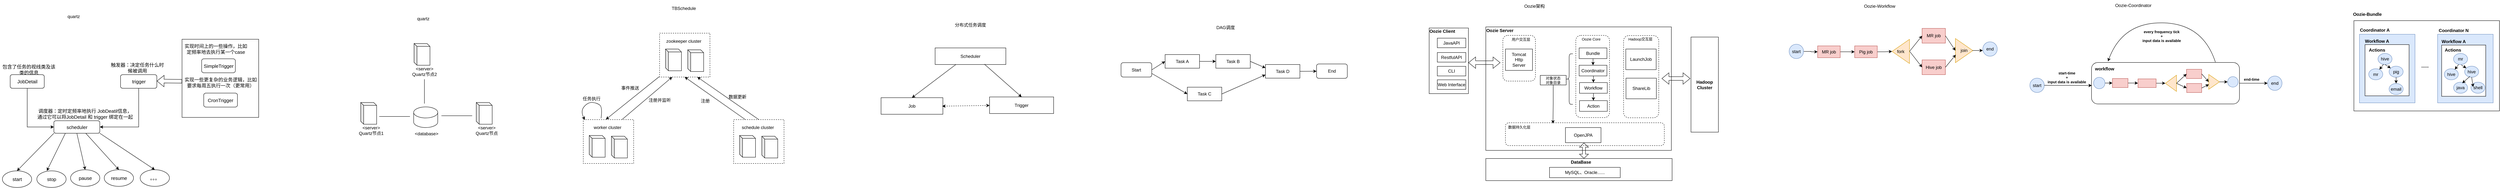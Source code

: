 <mxfile version="22.1.21" type="github">
  <diagram name="第 1 页" id="Cbjm2723TIX3uI8G1TU3">
    <mxGraphModel dx="956" dy="518" grid="0" gridSize="10" guides="1" tooltips="1" connect="1" arrows="1" fold="1" page="1" pageScale="1" pageWidth="500000" pageHeight="400000" math="0" shadow="0">
      <root>
        <mxCell id="0" />
        <mxCell id="1" parent="0" />
        <mxCell id="jXmUedsYhIrKHal5Yq8s-32" value="" style="rounded=0;whiteSpace=wrap;html=1;" vertex="1" parent="1">
          <mxGeometry x="4204" y="83" width="501" height="335" as="geometry" />
        </mxCell>
        <mxCell id="jXmUedsYhIrKHal5Yq8s-28" value="" style="rounded=0;whiteSpace=wrap;html=1;" vertex="1" parent="1">
          <mxGeometry x="4051" y="86" width="106" height="178" as="geometry" />
        </mxCell>
        <mxCell id="OXMtyyxUVlepq9rhhOlZ-22" value="" style="rounded=0;whiteSpace=wrap;html=1;fontSize=13;" parent="1" vertex="1">
          <mxGeometry x="683.5" y="116.5" width="207" height="212" as="geometry" />
        </mxCell>
        <mxCell id="OXMtyyxUVlepq9rhhOlZ-15" style="edgeStyle=orthogonalEdgeStyle;rounded=0;orthogonalLoop=1;jettySize=auto;html=1;exitX=0.5;exitY=1;exitDx=0;exitDy=0;entryX=1;entryY=0.5;entryDx=0;entryDy=0;fontSize=13;" parent="1" source="OXMtyyxUVlepq9rhhOlZ-2" target="OXMtyyxUVlepq9rhhOlZ-5" edge="1">
          <mxGeometry relative="1" as="geometry" />
        </mxCell>
        <mxCell id="OXMtyyxUVlepq9rhhOlZ-2" value="trigger" style="rounded=1;whiteSpace=wrap;html=1;fontSize=13;" parent="1" vertex="1">
          <mxGeometry x="517.5" y="212.5" width="98" height="37" as="geometry" />
        </mxCell>
        <mxCell id="OXMtyyxUVlepq9rhhOlZ-3" value="SimpleTrigger" style="rounded=1;whiteSpace=wrap;html=1;fontSize=13;" parent="1" vertex="1">
          <mxGeometry x="736.5" y="169.5" width="91" height="38" as="geometry" />
        </mxCell>
        <mxCell id="OXMtyyxUVlepq9rhhOlZ-5" value="scheduler" style="rounded=1;whiteSpace=wrap;html=1;fontSize=13;" parent="1" vertex="1">
          <mxGeometry x="337.5" y="337.5" width="124" height="34" as="geometry" />
        </mxCell>
        <mxCell id="OXMtyyxUVlepq9rhhOlZ-14" style="edgeStyle=orthogonalEdgeStyle;rounded=0;orthogonalLoop=1;jettySize=auto;html=1;exitX=0.5;exitY=1;exitDx=0;exitDy=0;entryX=0;entryY=0.5;entryDx=0;entryDy=0;fontSize=13;" parent="1" source="OXMtyyxUVlepq9rhhOlZ-6" target="OXMtyyxUVlepq9rhhOlZ-5" edge="1">
          <mxGeometry relative="1" as="geometry" />
        </mxCell>
        <mxCell id="OXMtyyxUVlepq9rhhOlZ-6" value="JobDetail" style="rounded=1;whiteSpace=wrap;html=1;fontSize=13;" parent="1" vertex="1">
          <mxGeometry x="219.5" y="212.5" width="92" height="37" as="geometry" />
        </mxCell>
        <mxCell id="OXMtyyxUVlepq9rhhOlZ-7" value="start" style="ellipse;whiteSpace=wrap;html=1;fontSize=13;" parent="1" vertex="1">
          <mxGeometry x="198.5" y="473.5" width="79" height="45" as="geometry" />
        </mxCell>
        <mxCell id="OXMtyyxUVlepq9rhhOlZ-9" value="CronTrigger" style="rounded=1;whiteSpace=wrap;html=1;fontSize=13;" parent="1" vertex="1">
          <mxGeometry x="742.13" y="262.5" width="91" height="38" as="geometry" />
        </mxCell>
        <mxCell id="OXMtyyxUVlepq9rhhOlZ-10" value="stop" style="ellipse;whiteSpace=wrap;html=1;fontSize=13;" parent="1" vertex="1">
          <mxGeometry x="291.5" y="473.5" width="79" height="45" as="geometry" />
        </mxCell>
        <mxCell id="OXMtyyxUVlepq9rhhOlZ-11" value="pause" style="ellipse;whiteSpace=wrap;html=1;fontSize=13;" parent="1" vertex="1">
          <mxGeometry x="382.5" y="470.5" width="79" height="45" as="geometry" />
        </mxCell>
        <mxCell id="OXMtyyxUVlepq9rhhOlZ-12" value="resume" style="ellipse;whiteSpace=wrap;html=1;fontSize=13;" parent="1" vertex="1">
          <mxGeometry x="473.5" y="470.5" width="79" height="45" as="geometry" />
        </mxCell>
        <mxCell id="OXMtyyxUVlepq9rhhOlZ-13" value="。。。" style="ellipse;whiteSpace=wrap;html=1;fontSize=13;" parent="1" vertex="1">
          <mxGeometry x="570.5" y="470.5" width="79" height="45" as="geometry" />
        </mxCell>
        <mxCell id="OXMtyyxUVlepq9rhhOlZ-17" value="" style="endArrow=classic;html=1;rounded=0;exitX=0;exitY=1;exitDx=0;exitDy=0;entryX=0.5;entryY=0;entryDx=0;entryDy=0;fontSize=13;" parent="1" source="OXMtyyxUVlepq9rhhOlZ-5" target="OXMtyyxUVlepq9rhhOlZ-7" edge="1">
          <mxGeometry width="50" height="50" relative="1" as="geometry">
            <mxPoint x="734.5" y="423.5" as="sourcePoint" />
            <mxPoint x="784.5" y="373.5" as="targetPoint" />
          </mxGeometry>
        </mxCell>
        <mxCell id="OXMtyyxUVlepq9rhhOlZ-18" value="" style="endArrow=classic;html=1;rounded=0;exitX=0.25;exitY=1;exitDx=0;exitDy=0;entryX=0.5;entryY=0;entryDx=0;entryDy=0;fontSize=13;" parent="1" source="OXMtyyxUVlepq9rhhOlZ-5" edge="1">
          <mxGeometry width="50" height="50" relative="1" as="geometry">
            <mxPoint x="417.5" y="371.5" as="sourcePoint" />
            <mxPoint x="318.5" y="473.5" as="targetPoint" />
          </mxGeometry>
        </mxCell>
        <mxCell id="OXMtyyxUVlepq9rhhOlZ-19" value="" style="endArrow=classic;html=1;rounded=0;exitX=0.5;exitY=1;exitDx=0;exitDy=0;entryX=0.5;entryY=0;entryDx=0;entryDy=0;fontSize=13;" parent="1" source="OXMtyyxUVlepq9rhhOlZ-5" target="OXMtyyxUVlepq9rhhOlZ-11" edge="1">
          <mxGeometry width="50" height="50" relative="1" as="geometry">
            <mxPoint x="378.5" y="381.5" as="sourcePoint" />
            <mxPoint x="328.5" y="483.5" as="targetPoint" />
          </mxGeometry>
        </mxCell>
        <mxCell id="OXMtyyxUVlepq9rhhOlZ-20" value="" style="endArrow=classic;html=1;rounded=0;exitX=0.694;exitY=1;exitDx=0;exitDy=0;entryX=0.5;entryY=0;entryDx=0;entryDy=0;exitPerimeter=0;fontSize=13;" parent="1" source="OXMtyyxUVlepq9rhhOlZ-5" target="OXMtyyxUVlepq9rhhOlZ-12" edge="1">
          <mxGeometry width="50" height="50" relative="1" as="geometry">
            <mxPoint x="409.5" y="381.5" as="sourcePoint" />
            <mxPoint x="432.5" y="480.5" as="targetPoint" />
          </mxGeometry>
        </mxCell>
        <mxCell id="OXMtyyxUVlepq9rhhOlZ-21" value="" style="endArrow=classic;html=1;rounded=0;exitX=1;exitY=1;exitDx=0;exitDy=0;entryX=0.5;entryY=0;entryDx=0;entryDy=0;fontSize=13;" parent="1" source="OXMtyyxUVlepq9rhhOlZ-5" target="OXMtyyxUVlepq9rhhOlZ-13" edge="1">
          <mxGeometry width="50" height="50" relative="1" as="geometry">
            <mxPoint x="433.5" y="381.5" as="sourcePoint" />
            <mxPoint x="523.5" y="480.5" as="targetPoint" />
          </mxGeometry>
        </mxCell>
        <mxCell id="OXMtyyxUVlepq9rhhOlZ-23" value="" style="shape=flexArrow;endArrow=classic;html=1;rounded=0;exitX=0;exitY=0.5;exitDx=0;exitDy=0;entryX=1;entryY=0.25;entryDx=0;entryDy=0;fontSize=13;" parent="1" edge="1">
          <mxGeometry width="50" height="50" relative="1" as="geometry">
            <mxPoint x="683.5" y="230.5" as="sourcePoint" />
            <mxPoint x="615.5" y="229.75" as="targetPoint" />
          </mxGeometry>
        </mxCell>
        <mxCell id="OXMtyyxUVlepq9rhhOlZ-24" value="包含了任务的视线类及该类的信息" style="text;html=1;strokeColor=none;fillColor=none;align=center;verticalAlign=middle;whiteSpace=wrap;rounded=0;fontSize=13;" parent="1" vertex="1">
          <mxGeometry x="192" y="183.5" width="155.5" height="31" as="geometry" />
        </mxCell>
        <mxCell id="OXMtyyxUVlepq9rhhOlZ-25" value="触发器：决定任务什么时候被调用" style="text;html=1;strokeColor=none;fillColor=none;align=center;verticalAlign=middle;whiteSpace=wrap;rounded=0;fontSize=13;" parent="1" vertex="1">
          <mxGeometry x="484.5" y="178.5" width="155.5" height="31" as="geometry" />
        </mxCell>
        <mxCell id="OXMtyyxUVlepq9rhhOlZ-26" value="实现时间上的一些操作，比如定频率地去执行某一个case" style="text;html=1;strokeColor=none;fillColor=none;align=center;verticalAlign=middle;whiteSpace=wrap;rounded=0;fontSize=13;" parent="1" vertex="1">
          <mxGeometry x="688.75" y="127.5" width="171.75" height="31" as="geometry" />
        </mxCell>
        <mxCell id="OXMtyyxUVlepq9rhhOlZ-27" value="实现一些更复杂的业务逻辑，比如要求每周五执行一次（更常用）" style="text;html=1;strokeColor=none;fillColor=none;align=center;verticalAlign=middle;whiteSpace=wrap;rounded=0;fontSize=13;" parent="1" vertex="1">
          <mxGeometry x="688.75" y="218.5" width="197.75" height="31" as="geometry" />
        </mxCell>
        <mxCell id="OXMtyyxUVlepq9rhhOlZ-28" value="调度器：定时定频率地执行 JobDeatil信息，通过它可以将JobDetail 和 trigger 绑定在一起" style="text;html=1;strokeColor=none;fillColor=none;align=center;verticalAlign=middle;whiteSpace=wrap;rounded=0;fontSize=13;" parent="1" vertex="1">
          <mxGeometry x="291.5" y="303.5" width="260" height="31" as="geometry" />
        </mxCell>
        <mxCell id="OXMtyyxUVlepq9rhhOlZ-29" value="" style="shape=cube;whiteSpace=wrap;html=1;boundedLbl=1;backgroundOutline=1;darkOpacity=0.05;darkOpacity2=0.1;size=8;" parent="1" vertex="1">
          <mxGeometry x="1310" y="128" width="43" height="59" as="geometry" />
        </mxCell>
        <mxCell id="OXMtyyxUVlepq9rhhOlZ-30" value="&amp;lt;server&amp;gt;&lt;br&gt;Quartz节点2" style="text;html=1;strokeColor=none;fillColor=none;align=center;verticalAlign=middle;whiteSpace=wrap;rounded=0;" parent="1" vertex="1">
          <mxGeometry x="1293" y="189" width="91" height="30" as="geometry" />
        </mxCell>
        <mxCell id="OXMtyyxUVlepq9rhhOlZ-31" value="" style="shape=cube;whiteSpace=wrap;html=1;boundedLbl=1;backgroundOutline=1;darkOpacity=0.05;darkOpacity2=0.1;size=8;" parent="1" vertex="1">
          <mxGeometry x="1166" y="288" width="43" height="59" as="geometry" />
        </mxCell>
        <mxCell id="OXMtyyxUVlepq9rhhOlZ-32" value="&amp;lt;server&amp;gt;&lt;br&gt;Quartz节点1" style="text;html=1;strokeColor=none;fillColor=none;align=center;verticalAlign=middle;whiteSpace=wrap;rounded=0;" parent="1" vertex="1">
          <mxGeometry x="1149" y="349" width="91" height="30" as="geometry" />
        </mxCell>
        <mxCell id="OXMtyyxUVlepq9rhhOlZ-33" value="" style="shape=cube;whiteSpace=wrap;html=1;boundedLbl=1;backgroundOutline=1;darkOpacity=0.05;darkOpacity2=0.1;size=8;" parent="1" vertex="1">
          <mxGeometry x="1478" y="288" width="43" height="59" as="geometry" />
        </mxCell>
        <mxCell id="OXMtyyxUVlepq9rhhOlZ-34" value="&amp;lt;server&amp;gt;&lt;br&gt;Quartz节点" style="text;html=1;strokeColor=none;fillColor=none;align=center;verticalAlign=middle;whiteSpace=wrap;rounded=0;" parent="1" vertex="1">
          <mxGeometry x="1461" y="349" width="91" height="30" as="geometry" />
        </mxCell>
        <mxCell id="OXMtyyxUVlepq9rhhOlZ-35" value="" style="shape=cylinder3;whiteSpace=wrap;html=1;boundedLbl=1;backgroundOutline=1;size=15;" parent="1" vertex="1">
          <mxGeometry x="1309" y="300" width="65" height="56" as="geometry" />
        </mxCell>
        <mxCell id="OXMtyyxUVlepq9rhhOlZ-36" value="" style="endArrow=none;html=1;rounded=0;fontStyle=1" parent="1" edge="1">
          <mxGeometry width="50" height="50" relative="1" as="geometry">
            <mxPoint x="1338" y="291" as="sourcePoint" />
            <mxPoint x="1338" y="225" as="targetPoint" />
          </mxGeometry>
        </mxCell>
        <mxCell id="OXMtyyxUVlepq9rhhOlZ-37" value="" style="endArrow=none;html=1;rounded=0;fontStyle=1" parent="1" edge="1">
          <mxGeometry width="50" height="50" relative="1" as="geometry">
            <mxPoint x="1299" y="326" as="sourcePoint" />
            <mxPoint x="1216" y="326" as="targetPoint" />
          </mxGeometry>
        </mxCell>
        <mxCell id="OXMtyyxUVlepq9rhhOlZ-39" value="" style="endArrow=none;html=1;rounded=0;fontStyle=1" parent="1" edge="1">
          <mxGeometry width="50" height="50" relative="1" as="geometry">
            <mxPoint x="1467" y="324" as="sourcePoint" />
            <mxPoint x="1384" y="324" as="targetPoint" />
          </mxGeometry>
        </mxCell>
        <mxCell id="OXMtyyxUVlepq9rhhOlZ-40" value="&amp;lt;database&amp;gt;" style="text;html=1;strokeColor=none;fillColor=none;align=center;verticalAlign=middle;whiteSpace=wrap;rounded=0;" parent="1" vertex="1">
          <mxGeometry x="1312.5" y="359" width="62" height="27" as="geometry" />
        </mxCell>
        <mxCell id="OXMtyyxUVlepq9rhhOlZ-41" value="quartz" style="text;html=1;strokeColor=none;fillColor=none;align=center;verticalAlign=middle;whiteSpace=wrap;rounded=0;" parent="1" vertex="1">
          <mxGeometry x="361" y="40" width="60" height="30" as="geometry" />
        </mxCell>
        <mxCell id="OXMtyyxUVlepq9rhhOlZ-42" value="quartz" style="text;html=1;strokeColor=none;fillColor=none;align=center;verticalAlign=middle;whiteSpace=wrap;rounded=0;" parent="1" vertex="1">
          <mxGeometry x="1305" y="46" width="60" height="30" as="geometry" />
        </mxCell>
        <mxCell id="OXMtyyxUVlepq9rhhOlZ-43" value="TBSchedule" style="text;html=1;strokeColor=none;fillColor=none;align=center;verticalAlign=middle;whiteSpace=wrap;rounded=0;" parent="1" vertex="1">
          <mxGeometry x="1995.5" y="18" width="85" height="30" as="geometry" />
        </mxCell>
        <mxCell id="OXMtyyxUVlepq9rhhOlZ-45" value="" style="rounded=0;whiteSpace=wrap;html=1;dashed=1;" parent="1" vertex="1">
          <mxGeometry x="1973" y="100" width="136" height="119" as="geometry" />
        </mxCell>
        <mxCell id="OXMtyyxUVlepq9rhhOlZ-46" value="" style="shape=cube;whiteSpace=wrap;html=1;boundedLbl=1;backgroundOutline=1;darkOpacity=0.05;darkOpacity2=0.1;size=8;" parent="1" vertex="1">
          <mxGeometry x="1989" y="143" width="43" height="59" as="geometry" />
        </mxCell>
        <mxCell id="OXMtyyxUVlepq9rhhOlZ-47" value="" style="shape=cube;whiteSpace=wrap;html=1;boundedLbl=1;backgroundOutline=1;darkOpacity=0.05;darkOpacity2=0.1;size=8;" parent="1" vertex="1">
          <mxGeometry x="2049" y="145" width="43" height="59" as="geometry" />
        </mxCell>
        <mxCell id="OXMtyyxUVlepq9rhhOlZ-48" value="zookeeper cluster" style="text;html=1;strokeColor=none;fillColor=none;align=center;verticalAlign=middle;whiteSpace=wrap;rounded=0;" parent="1" vertex="1">
          <mxGeometry x="1980.5" y="106.5" width="115" height="30" as="geometry" />
        </mxCell>
        <mxCell id="OXMtyyxUVlepq9rhhOlZ-49" value="" style="rounded=0;whiteSpace=wrap;html=1;dashed=1;" parent="1" vertex="1">
          <mxGeometry x="1767" y="334.5" width="136" height="119" as="geometry" />
        </mxCell>
        <mxCell id="OXMtyyxUVlepq9rhhOlZ-50" value="" style="shape=cube;whiteSpace=wrap;html=1;boundedLbl=1;backgroundOutline=1;darkOpacity=0.05;darkOpacity2=0.1;size=8;" parent="1" vertex="1">
          <mxGeometry x="1783" y="377.5" width="43" height="59" as="geometry" />
        </mxCell>
        <mxCell id="OXMtyyxUVlepq9rhhOlZ-51" value="" style="shape=cube;whiteSpace=wrap;html=1;boundedLbl=1;backgroundOutline=1;darkOpacity=0.05;darkOpacity2=0.1;size=8;" parent="1" vertex="1">
          <mxGeometry x="1843" y="379.5" width="43" height="59" as="geometry" />
        </mxCell>
        <mxCell id="OXMtyyxUVlepq9rhhOlZ-52" value="worker cluster" style="text;html=1;strokeColor=none;fillColor=none;align=center;verticalAlign=middle;whiteSpace=wrap;rounded=0;" parent="1" vertex="1">
          <mxGeometry x="1774.5" y="341" width="115" height="30" as="geometry" />
        </mxCell>
        <mxCell id="OXMtyyxUVlepq9rhhOlZ-53" value="" style="rounded=0;whiteSpace=wrap;html=1;dashed=1;" parent="1" vertex="1">
          <mxGeometry x="2173" y="334.5" width="136" height="119" as="geometry" />
        </mxCell>
        <mxCell id="OXMtyyxUVlepq9rhhOlZ-54" value="" style="shape=cube;whiteSpace=wrap;html=1;boundedLbl=1;backgroundOutline=1;darkOpacity=0.05;darkOpacity2=0.1;size=8;" parent="1" vertex="1">
          <mxGeometry x="2189" y="377.5" width="43" height="59" as="geometry" />
        </mxCell>
        <mxCell id="OXMtyyxUVlepq9rhhOlZ-55" value="" style="shape=cube;whiteSpace=wrap;html=1;boundedLbl=1;backgroundOutline=1;darkOpacity=0.05;darkOpacity2=0.1;size=8;" parent="1" vertex="1">
          <mxGeometry x="2249" y="379.5" width="43" height="59" as="geometry" />
        </mxCell>
        <mxCell id="OXMtyyxUVlepq9rhhOlZ-56" value="schedule cluster" style="text;html=1;strokeColor=none;fillColor=none;align=center;verticalAlign=middle;whiteSpace=wrap;rounded=0;" parent="1" vertex="1">
          <mxGeometry x="2180.5" y="341" width="115" height="30" as="geometry" />
        </mxCell>
        <mxCell id="OXMtyyxUVlepq9rhhOlZ-57" value="" style="endArrow=classic;html=1;rounded=0;entryX=0.25;entryY=1;entryDx=0;entryDy=0;" parent="1" target="OXMtyyxUVlepq9rhhOlZ-45" edge="1">
          <mxGeometry width="50" height="50" relative="1" as="geometry">
            <mxPoint x="1872" y="334" as="sourcePoint" />
            <mxPoint x="1922" y="284" as="targetPoint" />
          </mxGeometry>
        </mxCell>
        <mxCell id="OXMtyyxUVlepq9rhhOlZ-59" value="" style="endArrow=classic;html=1;rounded=0;" parent="1" edge="1">
          <mxGeometry width="50" height="50" relative="1" as="geometry">
            <mxPoint x="1972" y="218" as="sourcePoint" />
            <mxPoint x="1828" y="334" as="targetPoint" />
          </mxGeometry>
        </mxCell>
        <mxCell id="OXMtyyxUVlepq9rhhOlZ-60" value="" style="curved=1;endArrow=classic;html=1;rounded=0;" parent="1" edge="1">
          <mxGeometry width="50" height="50" relative="1" as="geometry">
            <mxPoint x="1815" y="331" as="sourcePoint" />
            <mxPoint x="1771" y="335" as="targetPoint" />
            <Array as="points">
              <mxPoint x="1819" y="301" />
              <mxPoint x="1804" y="289" />
              <mxPoint x="1780" y="287" />
              <mxPoint x="1759" y="311" />
            </Array>
          </mxGeometry>
        </mxCell>
        <mxCell id="OXMtyyxUVlepq9rhhOlZ-62" value="" style="endArrow=classic;html=1;rounded=0;entryX=0.5;entryY=1;entryDx=0;entryDy=0;" parent="1" target="OXMtyyxUVlepq9rhhOlZ-45" edge="1">
          <mxGeometry width="50" height="50" relative="1" as="geometry">
            <mxPoint x="2204" y="334" as="sourcePoint" />
            <mxPoint x="2017" y="229" as="targetPoint" />
          </mxGeometry>
        </mxCell>
        <mxCell id="OXMtyyxUVlepq9rhhOlZ-63" value="" style="endArrow=classic;html=1;rounded=0;entryX=0.75;entryY=1;entryDx=0;entryDy=0;exitX=0.5;exitY=0;exitDx=0;exitDy=0;" parent="1" source="OXMtyyxUVlepq9rhhOlZ-53" target="OXMtyyxUVlepq9rhhOlZ-45" edge="1">
          <mxGeometry width="50" height="50" relative="1" as="geometry">
            <mxPoint x="2219" y="351" as="sourcePoint" />
            <mxPoint x="2051" y="229" as="targetPoint" />
          </mxGeometry>
        </mxCell>
        <mxCell id="OXMtyyxUVlepq9rhhOlZ-65" value="任务执行" style="text;html=1;strokeColor=none;fillColor=none;align=center;verticalAlign=middle;whiteSpace=wrap;rounded=0;" parent="1" vertex="1">
          <mxGeometry x="1746" y="267" width="87" height="21" as="geometry" />
        </mxCell>
        <mxCell id="OXMtyyxUVlepq9rhhOlZ-66" value="事件推送" style="text;html=1;strokeColor=none;fillColor=none;align=center;verticalAlign=middle;whiteSpace=wrap;rounded=0;" parent="1" vertex="1">
          <mxGeometry x="1850" y="238" width="87" height="21" as="geometry" />
        </mxCell>
        <mxCell id="OXMtyyxUVlepq9rhhOlZ-67" value="注册并监听" style="text;html=1;strokeColor=none;fillColor=none;align=center;verticalAlign=middle;whiteSpace=wrap;rounded=0;" parent="1" vertex="1">
          <mxGeometry x="1930" y="271" width="87" height="21" as="geometry" />
        </mxCell>
        <mxCell id="OXMtyyxUVlepq9rhhOlZ-68" value="注册" style="text;html=1;strokeColor=none;fillColor=none;align=center;verticalAlign=middle;whiteSpace=wrap;rounded=0;" parent="1" vertex="1">
          <mxGeometry x="2053" y="273" width="87" height="21" as="geometry" />
        </mxCell>
        <mxCell id="OXMtyyxUVlepq9rhhOlZ-70" value="数据更新" style="text;html=1;strokeColor=none;fillColor=none;align=center;verticalAlign=middle;whiteSpace=wrap;rounded=0;" parent="1" vertex="1">
          <mxGeometry x="2140" y="262.5" width="87" height="21" as="geometry" />
        </mxCell>
        <mxCell id="jXmUedsYhIrKHal5Yq8s-1" value="分布式任务调度" style="text;html=1;strokeColor=none;fillColor=none;align=center;verticalAlign=middle;whiteSpace=wrap;rounded=0;" vertex="1" parent="1">
          <mxGeometry x="2761" y="63" width="103" height="30" as="geometry" />
        </mxCell>
        <mxCell id="jXmUedsYhIrKHal5Yq8s-2" value="Scheduler" style="rounded=0;whiteSpace=wrap;html=1;" vertex="1" parent="1">
          <mxGeometry x="2717" y="140" width="191" height="45" as="geometry" />
        </mxCell>
        <mxCell id="jXmUedsYhIrKHal5Yq8s-3" value="Job" style="rounded=0;whiteSpace=wrap;html=1;" vertex="1" parent="1">
          <mxGeometry x="2571" y="275" width="167" height="45" as="geometry" />
        </mxCell>
        <mxCell id="jXmUedsYhIrKHal5Yq8s-4" value="Trigger" style="rounded=0;whiteSpace=wrap;html=1;" vertex="1" parent="1">
          <mxGeometry x="2864" y="273" width="173" height="45" as="geometry" />
        </mxCell>
        <mxCell id="jXmUedsYhIrKHal5Yq8s-5" value="" style="endArrow=classic;html=1;rounded=0;entryX=0.5;entryY=0;entryDx=0;entryDy=0;" edge="1" parent="1" target="jXmUedsYhIrKHal5Yq8s-3">
          <mxGeometry width="50" height="50" relative="1" as="geometry">
            <mxPoint x="2773" y="185" as="sourcePoint" />
            <mxPoint x="2668" y="185" as="targetPoint" />
          </mxGeometry>
        </mxCell>
        <mxCell id="jXmUedsYhIrKHal5Yq8s-6" value="" style="endArrow=classic;html=1;rounded=0;entryX=0.5;entryY=0;entryDx=0;entryDy=0;" edge="1" parent="1" target="jXmUedsYhIrKHal5Yq8s-4">
          <mxGeometry width="50" height="50" relative="1" as="geometry">
            <mxPoint x="2850" y="184" as="sourcePoint" />
            <mxPoint x="2665" y="285" as="targetPoint" />
          </mxGeometry>
        </mxCell>
        <mxCell id="jXmUedsYhIrKHal5Yq8s-7" value="" style="endArrow=classic;startArrow=classic;html=1;rounded=0;dashed=1;" edge="1" parent="1">
          <mxGeometry width="50" height="50" relative="1" as="geometry">
            <mxPoint x="2736" y="298" as="sourcePoint" />
            <mxPoint x="2864" y="296" as="targetPoint" />
          </mxGeometry>
        </mxCell>
        <mxCell id="jXmUedsYhIrKHal5Yq8s-8" value="DAG调度" style="text;html=1;strokeColor=none;fillColor=none;align=center;verticalAlign=middle;whiteSpace=wrap;rounded=0;" vertex="1" parent="1">
          <mxGeometry x="3450" y="70" width="103" height="30" as="geometry" />
        </mxCell>
        <mxCell id="jXmUedsYhIrKHal5Yq8s-9" value="Start" style="rounded=1;whiteSpace=wrap;html=1;" vertex="1" parent="1">
          <mxGeometry x="3219" y="180" width="83" height="39" as="geometry" />
        </mxCell>
        <mxCell id="jXmUedsYhIrKHal5Yq8s-10" value="Task A" style="rounded=0;whiteSpace=wrap;html=1;" vertex="1" parent="1">
          <mxGeometry x="3338" y="158" width="93" height="37" as="geometry" />
        </mxCell>
        <mxCell id="jXmUedsYhIrKHal5Yq8s-11" value="Task B" style="rounded=0;whiteSpace=wrap;html=1;" vertex="1" parent="1">
          <mxGeometry x="3475" y="158" width="93" height="37" as="geometry" />
        </mxCell>
        <mxCell id="jXmUedsYhIrKHal5Yq8s-12" value="Task C" style="rounded=0;whiteSpace=wrap;html=1;" vertex="1" parent="1">
          <mxGeometry x="3398" y="246.5" width="93" height="37" as="geometry" />
        </mxCell>
        <mxCell id="jXmUedsYhIrKHal5Yq8s-13" value="Task D" style="rounded=0;whiteSpace=wrap;html=1;" vertex="1" parent="1">
          <mxGeometry x="3609" y="185" width="93" height="37" as="geometry" />
        </mxCell>
        <mxCell id="jXmUedsYhIrKHal5Yq8s-14" value="End" style="rounded=1;whiteSpace=wrap;html=1;" vertex="1" parent="1">
          <mxGeometry x="3747" y="183.5" width="83" height="39" as="geometry" />
        </mxCell>
        <mxCell id="jXmUedsYhIrKHal5Yq8s-15" value="" style="endArrow=classic;html=1;rounded=0;exitX=1;exitY=0.5;exitDx=0;exitDy=0;entryX=0;entryY=0.5;entryDx=0;entryDy=0;" edge="1" parent="1" source="jXmUedsYhIrKHal5Yq8s-9" target="jXmUedsYhIrKHal5Yq8s-10">
          <mxGeometry width="50" height="50" relative="1" as="geometry">
            <mxPoint x="3599" y="322" as="sourcePoint" />
            <mxPoint x="3649" y="272" as="targetPoint" />
          </mxGeometry>
        </mxCell>
        <mxCell id="jXmUedsYhIrKHal5Yq8s-16" value="" style="endArrow=classic;html=1;rounded=0;exitX=1;exitY=0.75;exitDx=0;exitDy=0;entryX=0;entryY=0.5;entryDx=0;entryDy=0;" edge="1" parent="1" source="jXmUedsYhIrKHal5Yq8s-9" target="jXmUedsYhIrKHal5Yq8s-12">
          <mxGeometry width="50" height="50" relative="1" as="geometry">
            <mxPoint x="3303" y="234" as="sourcePoint" />
            <mxPoint x="3348" y="187" as="targetPoint" />
          </mxGeometry>
        </mxCell>
        <mxCell id="jXmUedsYhIrKHal5Yq8s-17" value="" style="endArrow=classic;html=1;rounded=0;exitX=1;exitY=0.5;exitDx=0;exitDy=0;" edge="1" parent="1" source="jXmUedsYhIrKHal5Yq8s-10" target="jXmUedsYhIrKHal5Yq8s-11">
          <mxGeometry width="50" height="50" relative="1" as="geometry">
            <mxPoint x="3303" y="243" as="sourcePoint" />
            <mxPoint x="3408" y="275" as="targetPoint" />
          </mxGeometry>
        </mxCell>
        <mxCell id="jXmUedsYhIrKHal5Yq8s-18" value="" style="endArrow=classic;html=1;rounded=0;exitX=1;exitY=0.5;exitDx=0;exitDy=0;entryX=0;entryY=0.75;entryDx=0;entryDy=0;" edge="1" parent="1" source="jXmUedsYhIrKHal5Yq8s-12" target="jXmUedsYhIrKHal5Yq8s-13">
          <mxGeometry width="50" height="50" relative="1" as="geometry">
            <mxPoint x="3441" y="187" as="sourcePoint" />
            <mxPoint x="3485" y="187" as="targetPoint" />
          </mxGeometry>
        </mxCell>
        <mxCell id="jXmUedsYhIrKHal5Yq8s-19" value="" style="endArrow=classic;html=1;rounded=0;exitX=1;exitY=0.5;exitDx=0;exitDy=0;entryX=0;entryY=0.25;entryDx=0;entryDy=0;" edge="1" parent="1" source="jXmUedsYhIrKHal5Yq8s-11" target="jXmUedsYhIrKHal5Yq8s-13">
          <mxGeometry width="50" height="50" relative="1" as="geometry">
            <mxPoint x="3501" y="275" as="sourcePoint" />
            <mxPoint x="3621" y="242" as="targetPoint" />
          </mxGeometry>
        </mxCell>
        <mxCell id="jXmUedsYhIrKHal5Yq8s-20" value="" style="endArrow=classic;html=1;rounded=0;exitX=1;exitY=0.5;exitDx=0;exitDy=0;" edge="1" parent="1" source="jXmUedsYhIrKHal5Yq8s-13" target="jXmUedsYhIrKHal5Yq8s-14">
          <mxGeometry width="50" height="50" relative="1" as="geometry">
            <mxPoint x="3578" y="177" as="sourcePoint" />
            <mxPoint x="3621" y="223" as="targetPoint" />
          </mxGeometry>
        </mxCell>
        <mxCell id="jXmUedsYhIrKHal5Yq8s-21" value="Oozie架构" style="text;html=1;strokeColor=none;fillColor=none;align=center;verticalAlign=middle;whiteSpace=wrap;rounded=0;" vertex="1" parent="1">
          <mxGeometry x="4284" y="12" width="103" height="30" as="geometry" />
        </mxCell>
        <mxCell id="jXmUedsYhIrKHal5Yq8s-22" value="JavaAPI" style="rounded=0;whiteSpace=wrap;html=1;" vertex="1" parent="1">
          <mxGeometry x="4073" y="113.5" width="77" height="26" as="geometry" />
        </mxCell>
        <mxCell id="jXmUedsYhIrKHal5Yq8s-25" value="RestfulAPI" style="rounded=0;whiteSpace=wrap;html=1;" vertex="1" parent="1">
          <mxGeometry x="4073" y="152.5" width="77" height="26" as="geometry" />
        </mxCell>
        <mxCell id="jXmUedsYhIrKHal5Yq8s-26" value="CLI" style="rounded=0;whiteSpace=wrap;html=1;" vertex="1" parent="1">
          <mxGeometry x="4073" y="190" width="77" height="26" as="geometry" />
        </mxCell>
        <mxCell id="jXmUedsYhIrKHal5Yq8s-27" value="Web Interface" style="rounded=0;whiteSpace=wrap;html=1;" vertex="1" parent="1">
          <mxGeometry x="4073" y="226.5" width="77" height="26" as="geometry" />
        </mxCell>
        <mxCell id="jXmUedsYhIrKHal5Yq8s-29" value="Oozie Client" style="text;html=1;strokeColor=none;fillColor=none;align=center;verticalAlign=middle;whiteSpace=wrap;rounded=0;fontStyle=1" vertex="1" parent="1">
          <mxGeometry x="4050" y="83" width="73" height="23" as="geometry" />
        </mxCell>
        <mxCell id="jXmUedsYhIrKHal5Yq8s-33" value="Oozie Server" style="text;html=1;strokeColor=none;fillColor=none;align=center;verticalAlign=middle;whiteSpace=wrap;rounded=0;fontStyle=1" vertex="1" parent="1">
          <mxGeometry x="4202" y="83" width="80" height="20" as="geometry" />
        </mxCell>
        <mxCell id="jXmUedsYhIrKHal5Yq8s-34" value="" style="shape=flexArrow;endArrow=classic;startArrow=classic;html=1;rounded=0;" edge="1" parent="1">
          <mxGeometry width="100" height="100" relative="1" as="geometry">
            <mxPoint x="4157" y="180" as="sourcePoint" />
            <mxPoint x="4243" y="180" as="targetPoint" />
          </mxGeometry>
        </mxCell>
        <mxCell id="jXmUedsYhIrKHal5Yq8s-35" value="" style="rounded=1;whiteSpace=wrap;html=1;dashed=1;" vertex="1" parent="1">
          <mxGeometry x="4250" y="106" width="88" height="124" as="geometry" />
        </mxCell>
        <mxCell id="jXmUedsYhIrKHal5Yq8s-36" value="Tomcat&lt;br&gt;Http&lt;br&gt;Server" style="rounded=0;whiteSpace=wrap;html=1;" vertex="1" parent="1">
          <mxGeometry x="4257" y="143" width="73" height="58" as="geometry" />
        </mxCell>
        <mxCell id="jXmUedsYhIrKHal5Yq8s-37" value="用户交互层" style="text;html=1;strokeColor=none;fillColor=none;align=center;verticalAlign=middle;whiteSpace=wrap;rounded=0;fontSize=10;" vertex="1" parent="1">
          <mxGeometry x="4265.5" y="101.5" width="66" height="30" as="geometry" />
        </mxCell>
        <mxCell id="jXmUedsYhIrKHal5Yq8s-39" value="对象状态&lt;br style=&quot;font-size: 10px;&quot;&gt;对象目录" style="rounded=0;whiteSpace=wrap;html=1;fontSize=10;" vertex="1" parent="1">
          <mxGeometry x="4351" y="214.5" width="70" height="26" as="geometry" />
        </mxCell>
        <mxCell id="jXmUedsYhIrKHal5Yq8s-40" value="" style="rounded=1;whiteSpace=wrap;html=1;dashed=1;" vertex="1" parent="1">
          <mxGeometry x="4257" y="343" width="429" height="62" as="geometry" />
        </mxCell>
        <mxCell id="jXmUedsYhIrKHal5Yq8s-41" value="数据持久化层" style="text;html=1;strokeColor=none;fillColor=none;align=center;verticalAlign=middle;whiteSpace=wrap;rounded=0;fontSize=10;" vertex="1" parent="1">
          <mxGeometry x="4253" y="340" width="83" height="30" as="geometry" />
        </mxCell>
        <mxCell id="jXmUedsYhIrKHal5Yq8s-42" value="OpenJPA" style="rounded=0;whiteSpace=wrap;html=1;" vertex="1" parent="1">
          <mxGeometry x="4419" y="356" width="96" height="41" as="geometry" />
        </mxCell>
        <mxCell id="jXmUedsYhIrKHal5Yq8s-43" value="" style="rounded=1;whiteSpace=wrap;html=1;dashed=1;" vertex="1" parent="1">
          <mxGeometry x="4447" y="106" width="91" height="223" as="geometry" />
        </mxCell>
        <mxCell id="jXmUedsYhIrKHal5Yq8s-44" value="" style="rounded=1;whiteSpace=wrap;html=1;dashed=1;" vertex="1" parent="1">
          <mxGeometry x="4576" y="106.5" width="95" height="223" as="geometry" />
        </mxCell>
        <mxCell id="jXmUedsYhIrKHal5Yq8s-45" value="Oozie Core" style="text;html=1;strokeColor=none;fillColor=none;align=center;verticalAlign=middle;whiteSpace=wrap;rounded=0;fontSize=10;" vertex="1" parent="1">
          <mxGeometry x="4447" y="100.5" width="83" height="30" as="geometry" />
        </mxCell>
        <mxCell id="jXmUedsYhIrKHal5Yq8s-46" value="Hadoop交互层" style="text;html=1;strokeColor=none;fillColor=none;align=center;verticalAlign=middle;whiteSpace=wrap;rounded=0;fontSize=10;" vertex="1" parent="1">
          <mxGeometry x="4580" y="101" width="83" height="30" as="geometry" />
        </mxCell>
        <mxCell id="jXmUedsYhIrKHal5Yq8s-51" style="edgeStyle=orthogonalEdgeStyle;rounded=0;orthogonalLoop=1;jettySize=auto;html=1;exitX=0.5;exitY=1;exitDx=0;exitDy=0;entryX=0.5;entryY=0;entryDx=0;entryDy=0;" edge="1" parent="1" source="jXmUedsYhIrKHal5Yq8s-47" target="jXmUedsYhIrKHal5Yq8s-48">
          <mxGeometry relative="1" as="geometry" />
        </mxCell>
        <mxCell id="jXmUedsYhIrKHal5Yq8s-47" value="Bundle" style="rounded=0;whiteSpace=wrap;html=1;" vertex="1" parent="1">
          <mxGeometry x="4456" y="140" width="75" height="29" as="geometry" />
        </mxCell>
        <mxCell id="jXmUedsYhIrKHal5Yq8s-52" style="edgeStyle=orthogonalEdgeStyle;rounded=0;orthogonalLoop=1;jettySize=auto;html=1;exitX=0.5;exitY=1;exitDx=0;exitDy=0;entryX=0.5;entryY=0;entryDx=0;entryDy=0;" edge="1" parent="1" source="jXmUedsYhIrKHal5Yq8s-48" target="jXmUedsYhIrKHal5Yq8s-49">
          <mxGeometry relative="1" as="geometry" />
        </mxCell>
        <mxCell id="jXmUedsYhIrKHal5Yq8s-48" value="Coordinator" style="rounded=0;whiteSpace=wrap;html=1;" vertex="1" parent="1">
          <mxGeometry x="4456" y="187" width="75" height="29" as="geometry" />
        </mxCell>
        <mxCell id="jXmUedsYhIrKHal5Yq8s-54" style="edgeStyle=orthogonalEdgeStyle;rounded=0;orthogonalLoop=1;jettySize=auto;html=1;exitX=0.5;exitY=1;exitDx=0;exitDy=0;entryX=0.5;entryY=0;entryDx=0;entryDy=0;" edge="1" parent="1" source="jXmUedsYhIrKHal5Yq8s-49" target="jXmUedsYhIrKHal5Yq8s-50">
          <mxGeometry relative="1" as="geometry" />
        </mxCell>
        <mxCell id="jXmUedsYhIrKHal5Yq8s-49" value="Workflow" style="rounded=0;whiteSpace=wrap;html=1;" vertex="1" parent="1">
          <mxGeometry x="4457" y="234" width="75" height="29" as="geometry" />
        </mxCell>
        <mxCell id="jXmUedsYhIrKHal5Yq8s-50" value="Action" style="rounded=0;whiteSpace=wrap;html=1;" vertex="1" parent="1">
          <mxGeometry x="4457" y="283" width="75" height="29" as="geometry" />
        </mxCell>
        <mxCell id="jXmUedsYhIrKHal5Yq8s-55" value="LaunchJob" style="rounded=0;whiteSpace=wrap;html=1;" vertex="1" parent="1">
          <mxGeometry x="4582" y="143" width="82" height="56" as="geometry" />
        </mxCell>
        <mxCell id="jXmUedsYhIrKHal5Yq8s-56" value="ShareLib" style="rounded=0;whiteSpace=wrap;html=1;" vertex="1" parent="1">
          <mxGeometry x="4582.5" y="222" width="82" height="56" as="geometry" />
        </mxCell>
        <mxCell id="jXmUedsYhIrKHal5Yq8s-57" value="" style="shape=curlyBracket;whiteSpace=wrap;html=1;rounded=1;labelPosition=left;verticalLabelPosition=middle;align=right;verticalAlign=middle;" vertex="1" parent="1">
          <mxGeometry x="4419" y="156" width="20" height="137" as="geometry" />
        </mxCell>
        <mxCell id="jXmUedsYhIrKHal5Yq8s-58" style="edgeStyle=orthogonalEdgeStyle;rounded=0;orthogonalLoop=1;jettySize=auto;html=1;exitX=0.5;exitY=1;exitDx=0;exitDy=0;entryX=0.299;entryY=0.035;entryDx=0;entryDy=0;entryPerimeter=0;" edge="1" parent="1" source="jXmUedsYhIrKHal5Yq8s-39" target="jXmUedsYhIrKHal5Yq8s-40">
          <mxGeometry relative="1" as="geometry" />
        </mxCell>
        <mxCell id="jXmUedsYhIrKHal5Yq8s-59" value="" style="shape=flexArrow;endArrow=classic;startArrow=classic;html=1;rounded=0;" edge="1" parent="1">
          <mxGeometry width="100" height="100" relative="1" as="geometry">
            <mxPoint x="4679" y="223" as="sourcePoint" />
            <mxPoint x="4756" y="223" as="targetPoint" />
          </mxGeometry>
        </mxCell>
        <mxCell id="jXmUedsYhIrKHal5Yq8s-60" value="Hadoop&lt;br&gt;Cluster" style="rounded=0;whiteSpace=wrap;html=1;fontStyle=1" vertex="1" parent="1">
          <mxGeometry x="4758" y="110.5" width="74" height="258" as="geometry" />
        </mxCell>
        <mxCell id="jXmUedsYhIrKHal5Yq8s-61" value="" style="rounded=0;whiteSpace=wrap;html=1;" vertex="1" parent="1">
          <mxGeometry x="4204" y="440" width="503" height="60" as="geometry" />
        </mxCell>
        <mxCell id="jXmUedsYhIrKHal5Yq8s-63" value="" style="shape=flexArrow;endArrow=classic;startArrow=classic;html=1;rounded=0;width=8.276;endSize=3.476;startWidth=14.982;startSize=3.476;endWidth=14.982;" edge="1" parent="1">
          <mxGeometry width="100" height="100" relative="1" as="geometry">
            <mxPoint x="4469" y="440" as="sourcePoint" />
            <mxPoint x="4469" y="397.5" as="targetPoint" />
          </mxGeometry>
        </mxCell>
        <mxCell id="jXmUedsYhIrKHal5Yq8s-64" value="DataBase" style="text;html=1;strokeColor=none;fillColor=none;align=center;verticalAlign=middle;whiteSpace=wrap;rounded=0;fontStyle=1" vertex="1" parent="1">
          <mxGeometry x="4421" y="440" width="80" height="20" as="geometry" />
        </mxCell>
        <mxCell id="jXmUedsYhIrKHal5Yq8s-65" value="MySQL、Oracle......" style="rounded=0;whiteSpace=wrap;html=1;" vertex="1" parent="1">
          <mxGeometry x="4376" y="464" width="191" height="28" as="geometry" />
        </mxCell>
        <mxCell id="jXmUedsYhIrKHal5Yq8s-66" value="Oozie-Workflow" style="text;html=1;strokeColor=none;fillColor=none;align=center;verticalAlign=middle;whiteSpace=wrap;rounded=0;" vertex="1" parent="1">
          <mxGeometry x="5216" y="12" width="103" height="30" as="geometry" />
        </mxCell>
        <mxCell id="jXmUedsYhIrKHal5Yq8s-69" value="" style="edgeStyle=orthogonalEdgeStyle;rounded=0;orthogonalLoop=1;jettySize=auto;html=1;" edge="1" parent="1" source="jXmUedsYhIrKHal5Yq8s-67" target="jXmUedsYhIrKHal5Yq8s-68">
          <mxGeometry relative="1" as="geometry" />
        </mxCell>
        <mxCell id="jXmUedsYhIrKHal5Yq8s-67" value="start" style="ellipse;whiteSpace=wrap;html=1;aspect=fixed;fillColor=#dae8fc;strokeColor=#6c8ebf;" vertex="1" parent="1">
          <mxGeometry x="5023" y="130" width="39" height="39" as="geometry" />
        </mxCell>
        <mxCell id="jXmUedsYhIrKHal5Yq8s-71" style="edgeStyle=orthogonalEdgeStyle;rounded=0;orthogonalLoop=1;jettySize=auto;html=1;exitX=1;exitY=0.5;exitDx=0;exitDy=0;" edge="1" parent="1" source="jXmUedsYhIrKHal5Yq8s-68" target="jXmUedsYhIrKHal5Yq8s-70">
          <mxGeometry relative="1" as="geometry" />
        </mxCell>
        <mxCell id="jXmUedsYhIrKHal5Yq8s-68" value="MR job" style="whiteSpace=wrap;html=1;fillColor=#f8cecc;strokeColor=#b85450;" vertex="1" parent="1">
          <mxGeometry x="5100" y="134.5" width="61" height="32" as="geometry" />
        </mxCell>
        <mxCell id="jXmUedsYhIrKHal5Yq8s-73" value="" style="edgeStyle=orthogonalEdgeStyle;rounded=0;orthogonalLoop=1;jettySize=auto;html=1;" edge="1" parent="1" source="jXmUedsYhIrKHal5Yq8s-70" target="jXmUedsYhIrKHal5Yq8s-72">
          <mxGeometry relative="1" as="geometry" />
        </mxCell>
        <mxCell id="jXmUedsYhIrKHal5Yq8s-70" value="Pig job" style="whiteSpace=wrap;html=1;fillColor=#f8cecc;strokeColor=#b85450;" vertex="1" parent="1">
          <mxGeometry x="5200" y="134.5" width="61" height="32" as="geometry" />
        </mxCell>
        <mxCell id="jXmUedsYhIrKHal5Yq8s-72" value="fork" style="triangle;whiteSpace=wrap;html=1;direction=west;fillColor=#ffe6cc;strokeColor=#d79b00;" vertex="1" parent="1">
          <mxGeometry x="5301" y="116.75" width="47" height="65.5" as="geometry" />
        </mxCell>
        <mxCell id="jXmUedsYhIrKHal5Yq8s-74" value="MR job" style="whiteSpace=wrap;html=1;fillColor=#f8cecc;strokeColor=#b85450;" vertex="1" parent="1">
          <mxGeometry x="5382" y="87" width="63" height="40" as="geometry" />
        </mxCell>
        <mxCell id="jXmUedsYhIrKHal5Yq8s-77" value="Hive job" style="whiteSpace=wrap;html=1;fillColor=#f8cecc;strokeColor=#b85450;" vertex="1" parent="1">
          <mxGeometry x="5382" y="172.5" width="63" height="40" as="geometry" />
        </mxCell>
        <mxCell id="jXmUedsYhIrKHal5Yq8s-78" value="join" style="triangle;whiteSpace=wrap;html=1;direction=east;fillColor=#ffe6cc;strokeColor=#d79b00;" vertex="1" parent="1">
          <mxGeometry x="5472" y="114.5" width="47" height="65.5" as="geometry" />
        </mxCell>
        <mxCell id="jXmUedsYhIrKHal5Yq8s-79" value="end" style="ellipse;whiteSpace=wrap;html=1;aspect=fixed;fillColor=#dae8fc;strokeColor=#6c8ebf;" vertex="1" parent="1">
          <mxGeometry x="5546" y="123.5" width="39" height="39" as="geometry" />
        </mxCell>
        <mxCell id="jXmUedsYhIrKHal5Yq8s-81" value="" style="endArrow=classic;html=1;rounded=0;exitX=0;exitY=0.5;exitDx=0;exitDy=0;entryX=0;entryY=0.5;entryDx=0;entryDy=0;" edge="1" parent="1" source="jXmUedsYhIrKHal5Yq8s-72" target="jXmUedsYhIrKHal5Yq8s-74">
          <mxGeometry width="50" height="50" relative="1" as="geometry">
            <mxPoint x="5369" y="150" as="sourcePoint" />
            <mxPoint x="5419" y="100" as="targetPoint" />
          </mxGeometry>
        </mxCell>
        <mxCell id="jXmUedsYhIrKHal5Yq8s-82" value="" style="endArrow=classic;html=1;rounded=0;entryX=0;entryY=0.5;entryDx=0;entryDy=0;" edge="1" parent="1" target="jXmUedsYhIrKHal5Yq8s-77">
          <mxGeometry width="50" height="50" relative="1" as="geometry">
            <mxPoint x="5349" y="150" as="sourcePoint" />
            <mxPoint x="5392" y="117" as="targetPoint" />
          </mxGeometry>
        </mxCell>
        <mxCell id="jXmUedsYhIrKHal5Yq8s-83" value="" style="endArrow=classic;html=1;rounded=0;exitX=1;exitY=0.5;exitDx=0;exitDy=0;entryX=0;entryY=0.5;entryDx=0;entryDy=0;" edge="1" parent="1" source="jXmUedsYhIrKHal5Yq8s-74" target="jXmUedsYhIrKHal5Yq8s-78">
          <mxGeometry width="50" height="50" relative="1" as="geometry">
            <mxPoint x="5358" y="160" as="sourcePoint" />
            <mxPoint x="5392" y="117" as="targetPoint" />
          </mxGeometry>
        </mxCell>
        <mxCell id="jXmUedsYhIrKHal5Yq8s-84" value="" style="endArrow=classic;html=1;rounded=0;exitX=1;exitY=0.5;exitDx=0;exitDy=0;entryX=0.021;entryY=0.67;entryDx=0;entryDy=0;entryPerimeter=0;" edge="1" parent="1" source="jXmUedsYhIrKHal5Yq8s-77" target="jXmUedsYhIrKHal5Yq8s-78">
          <mxGeometry width="50" height="50" relative="1" as="geometry">
            <mxPoint x="5455" y="117" as="sourcePoint" />
            <mxPoint x="5482" y="157" as="targetPoint" />
          </mxGeometry>
        </mxCell>
        <mxCell id="jXmUedsYhIrKHal5Yq8s-87" value="" style="endArrow=classic;html=1;rounded=0;entryX=0;entryY=0.654;entryDx=0;entryDy=0;entryPerimeter=0;" edge="1" parent="1">
          <mxGeometry width="50" height="50" relative="1" as="geometry">
            <mxPoint x="5518" y="147" as="sourcePoint" />
            <mxPoint x="5546" y="147.006" as="targetPoint" />
          </mxGeometry>
        </mxCell>
        <mxCell id="jXmUedsYhIrKHal5Yq8s-88" value="Oozie-Coordinator" style="text;html=1;strokeColor=none;fillColor=none;align=center;verticalAlign=middle;whiteSpace=wrap;rounded=0;" vertex="1" parent="1">
          <mxGeometry x="5901" y="10" width="103" height="30" as="geometry" />
        </mxCell>
        <mxCell id="jXmUedsYhIrKHal5Yq8s-89" value="start" style="ellipse;whiteSpace=wrap;html=1;aspect=fixed;fillColor=#dae8fc;strokeColor=#6c8ebf;" vertex="1" parent="1">
          <mxGeometry x="5673" y="222" width="39" height="39" as="geometry" />
        </mxCell>
        <mxCell id="jXmUedsYhIrKHal5Yq8s-90" value="" style="rounded=1;whiteSpace=wrap;html=1;" vertex="1" parent="1">
          <mxGeometry x="5839.5" y="179.5" width="399.5" height="112.5" as="geometry" />
        </mxCell>
        <mxCell id="jXmUedsYhIrKHal5Yq8s-91" value="workflow" style="text;html=1;strokeColor=none;fillColor=none;align=center;verticalAlign=middle;whiteSpace=wrap;rounded=0;fontStyle=1" vertex="1" parent="1">
          <mxGeometry x="5845" y="182" width="60" height="30" as="geometry" />
        </mxCell>
        <mxCell id="jXmUedsYhIrKHal5Yq8s-92" value="" style="edgeStyle=orthogonalEdgeStyle;rounded=0;orthogonalLoop=1;jettySize=auto;html=1;" edge="1" parent="1" source="jXmUedsYhIrKHal5Yq8s-93" target="jXmUedsYhIrKHal5Yq8s-95">
          <mxGeometry relative="1" as="geometry" />
        </mxCell>
        <mxCell id="jXmUedsYhIrKHal5Yq8s-93" value="" style="ellipse;whiteSpace=wrap;html=1;aspect=fixed;fillColor=#dae8fc;strokeColor=#6c8ebf;" vertex="1" parent="1">
          <mxGeometry x="5845" y="219.75" width="31" height="31" as="geometry" />
        </mxCell>
        <mxCell id="jXmUedsYhIrKHal5Yq8s-94" style="edgeStyle=orthogonalEdgeStyle;rounded=0;orthogonalLoop=1;jettySize=auto;html=1;exitX=1;exitY=0.5;exitDx=0;exitDy=0;" edge="1" parent="1" source="jXmUedsYhIrKHal5Yq8s-95" target="jXmUedsYhIrKHal5Yq8s-97">
          <mxGeometry relative="1" as="geometry" />
        </mxCell>
        <mxCell id="jXmUedsYhIrKHal5Yq8s-95" value="" style="whiteSpace=wrap;html=1;fillColor=#f8cecc;strokeColor=#b85450;" vertex="1" parent="1">
          <mxGeometry x="5896" y="223" width="42" height="24.5" as="geometry" />
        </mxCell>
        <mxCell id="jXmUedsYhIrKHal5Yq8s-96" value="" style="edgeStyle=orthogonalEdgeStyle;rounded=0;orthogonalLoop=1;jettySize=auto;html=1;" edge="1" parent="1" source="jXmUedsYhIrKHal5Yq8s-97" target="jXmUedsYhIrKHal5Yq8s-98">
          <mxGeometry relative="1" as="geometry" />
        </mxCell>
        <mxCell id="jXmUedsYhIrKHal5Yq8s-97" value="" style="whiteSpace=wrap;html=1;fillColor=#f8cecc;strokeColor=#b85450;" vertex="1" parent="1">
          <mxGeometry x="5965" y="224" width="49" height="23.5" as="geometry" />
        </mxCell>
        <mxCell id="jXmUedsYhIrKHal5Yq8s-98" value="" style="triangle;whiteSpace=wrap;html=1;direction=west;fillColor=#ffe6cc;strokeColor=#d79b00;" vertex="1" parent="1">
          <mxGeometry x="6039" y="214" width="30" height="44" as="geometry" />
        </mxCell>
        <mxCell id="jXmUedsYhIrKHal5Yq8s-99" value="" style="whiteSpace=wrap;html=1;fillColor=#f8cecc;strokeColor=#b85450;" vertex="1" parent="1">
          <mxGeometry x="6096" y="198" width="41" height="25" as="geometry" />
        </mxCell>
        <mxCell id="jXmUedsYhIrKHal5Yq8s-100" value="" style="whiteSpace=wrap;html=1;fillColor=#f8cecc;strokeColor=#b85450;" vertex="1" parent="1">
          <mxGeometry x="6096.5" y="236.5" width="40.5" height="24.5" as="geometry" />
        </mxCell>
        <mxCell id="jXmUedsYhIrKHal5Yq8s-101" value="" style="triangle;whiteSpace=wrap;html=1;direction=east;fillColor=#ffe6cc;strokeColor=#d79b00;" vertex="1" parent="1">
          <mxGeometry x="6156" y="212" width="29" height="40.25" as="geometry" />
        </mxCell>
        <mxCell id="jXmUedsYhIrKHal5Yq8s-102" value="" style="ellipse;whiteSpace=wrap;html=1;aspect=fixed;fillColor=#dae8fc;strokeColor=#6c8ebf;" vertex="1" parent="1">
          <mxGeometry x="6207" y="217.87" width="28.5" height="28.5" as="geometry" />
        </mxCell>
        <mxCell id="jXmUedsYhIrKHal5Yq8s-103" value="" style="endArrow=classic;html=1;rounded=0;exitX=0;exitY=0.5;exitDx=0;exitDy=0;entryX=0;entryY=0.5;entryDx=0;entryDy=0;" edge="1" parent="1" source="jXmUedsYhIrKHal5Yq8s-98" target="jXmUedsYhIrKHal5Yq8s-99">
          <mxGeometry width="50" height="50" relative="1" as="geometry">
            <mxPoint x="6165" y="231" as="sourcePoint" />
            <mxPoint x="6215" y="181" as="targetPoint" />
          </mxGeometry>
        </mxCell>
        <mxCell id="jXmUedsYhIrKHal5Yq8s-104" value="" style="endArrow=classic;html=1;rounded=0;entryX=0;entryY=0.5;entryDx=0;entryDy=0;exitX=0;exitY=0.5;exitDx=0;exitDy=0;" edge="1" parent="1" target="jXmUedsYhIrKHal5Yq8s-100" source="jXmUedsYhIrKHal5Yq8s-98">
          <mxGeometry width="50" height="50" relative="1" as="geometry">
            <mxPoint x="6145" y="231" as="sourcePoint" />
            <mxPoint x="6188" y="198" as="targetPoint" />
          </mxGeometry>
        </mxCell>
        <mxCell id="jXmUedsYhIrKHal5Yq8s-105" value="" style="endArrow=classic;html=1;rounded=0;exitX=1;exitY=0.5;exitDx=0;exitDy=0;entryX=0;entryY=0.5;entryDx=0;entryDy=0;" edge="1" parent="1" source="jXmUedsYhIrKHal5Yq8s-99" target="jXmUedsYhIrKHal5Yq8s-101">
          <mxGeometry width="50" height="50" relative="1" as="geometry">
            <mxPoint x="6154" y="241" as="sourcePoint" />
            <mxPoint x="6188" y="198" as="targetPoint" />
          </mxGeometry>
        </mxCell>
        <mxCell id="jXmUedsYhIrKHal5Yq8s-106" value="" style="endArrow=classic;html=1;rounded=0;exitX=1;exitY=0.5;exitDx=0;exitDy=0;entryX=0.021;entryY=0.67;entryDx=0;entryDy=0;entryPerimeter=0;" edge="1" parent="1" source="jXmUedsYhIrKHal5Yq8s-100" target="jXmUedsYhIrKHal5Yq8s-101">
          <mxGeometry width="50" height="50" relative="1" as="geometry">
            <mxPoint x="6251" y="198" as="sourcePoint" />
            <mxPoint x="6278" y="238" as="targetPoint" />
          </mxGeometry>
        </mxCell>
        <mxCell id="jXmUedsYhIrKHal5Yq8s-107" value="" style="endArrow=classic;html=1;rounded=0;entryX=0;entryY=0.5;entryDx=0;entryDy=0;exitX=1;exitY=0.5;exitDx=0;exitDy=0;" edge="1" parent="1" source="jXmUedsYhIrKHal5Yq8s-101" target="jXmUedsYhIrKHal5Yq8s-102">
          <mxGeometry width="50" height="50" relative="1" as="geometry">
            <mxPoint x="6191" y="225.91" as="sourcePoint" />
            <mxPoint x="6219" y="225.916" as="targetPoint" />
          </mxGeometry>
        </mxCell>
        <mxCell id="jXmUedsYhIrKHal5Yq8s-108" value="end" style="ellipse;whiteSpace=wrap;html=1;aspect=fixed;fillColor=#dae8fc;strokeColor=#6c8ebf;" vertex="1" parent="1">
          <mxGeometry x="6315" y="216.25" width="39" height="39" as="geometry" />
        </mxCell>
        <mxCell id="jXmUedsYhIrKHal5Yq8s-109" style="edgeStyle=orthogonalEdgeStyle;rounded=0;orthogonalLoop=1;jettySize=auto;html=1;exitX=1;exitY=0.5;exitDx=0;exitDy=0;entryX=0.002;entryY=0.555;entryDx=0;entryDy=0;entryPerimeter=0;" edge="1" parent="1" source="jXmUedsYhIrKHal5Yq8s-89" target="jXmUedsYhIrKHal5Yq8s-90">
          <mxGeometry relative="1" as="geometry" />
        </mxCell>
        <mxCell id="jXmUedsYhIrKHal5Yq8s-110" style="edgeStyle=orthogonalEdgeStyle;rounded=0;orthogonalLoop=1;jettySize=auto;html=1;exitX=1;exitY=0.5;exitDx=0;exitDy=0;entryX=0;entryY=0.5;entryDx=0;entryDy=0;" edge="1" parent="1" source="jXmUedsYhIrKHal5Yq8s-90" target="jXmUedsYhIrKHal5Yq8s-108">
          <mxGeometry relative="1" as="geometry">
            <mxPoint x="6307" y="228" as="targetPoint" />
          </mxGeometry>
        </mxCell>
        <mxCell id="jXmUedsYhIrKHal5Yq8s-111" value="start-time&lt;br style=&quot;font-size: 10px;&quot;&gt;+&lt;br style=&quot;font-size: 10px;&quot;&gt;input data is available" style="text;html=1;strokeColor=none;fillColor=none;align=center;verticalAlign=middle;whiteSpace=wrap;rounded=0;fontSize=10;fontStyle=1" vertex="1" parent="1">
          <mxGeometry x="5709" y="200.5" width="128" height="38" as="geometry" />
        </mxCell>
        <mxCell id="jXmUedsYhIrKHal5Yq8s-112" value="end-time" style="text;html=1;strokeColor=none;fillColor=none;align=center;verticalAlign=middle;whiteSpace=wrap;rounded=0;fontSize=10;fontStyle=1" vertex="1" parent="1">
          <mxGeometry x="6242" y="210" width="60" height="29.5" as="geometry" />
        </mxCell>
        <mxCell id="jXmUedsYhIrKHal5Yq8s-113" value="" style="curved=1;endArrow=classic;html=1;rounded=0;" edge="1" parent="1">
          <mxGeometry width="50" height="50" relative="1" as="geometry">
            <mxPoint x="6174" y="178.5" as="sourcePoint" />
            <mxPoint x="5884" y="176.5" as="targetPoint" />
            <Array as="points">
              <mxPoint x="6140" y="74" />
              <mxPoint x="5923" y="70" />
            </Array>
          </mxGeometry>
        </mxCell>
        <mxCell id="jXmUedsYhIrKHal5Yq8s-114" value="every frequency tick&lt;br&gt;+&lt;br&gt;input data is available" style="text;html=1;strokeColor=none;fillColor=none;align=center;verticalAlign=middle;whiteSpace=wrap;rounded=0;fontSize=10;fontStyle=1" vertex="1" parent="1">
          <mxGeometry x="5965" y="89" width="128" height="38" as="geometry" />
        </mxCell>
        <mxCell id="jXmUedsYhIrKHal5Yq8s-115" value="Oozie-Bundle" style="text;html=1;strokeColor=none;fillColor=none;align=center;verticalAlign=middle;whiteSpace=wrap;rounded=0;fontStyle=1" vertex="1" parent="1">
          <mxGeometry x="6533" y="33.5" width="103" height="30" as="geometry" />
        </mxCell>
        <mxCell id="jXmUedsYhIrKHal5Yq8s-116" value="" style="rounded=0;whiteSpace=wrap;html=1;" vertex="1" parent="1">
          <mxGeometry x="6548" y="66" width="393" height="245" as="geometry" />
        </mxCell>
        <mxCell id="jXmUedsYhIrKHal5Yq8s-117" value="" style="rounded=0;whiteSpace=wrap;html=1;fillColor=#dae8fc;strokeColor=#6c8ebf;" vertex="1" parent="1">
          <mxGeometry x="6563" y="103" width="150" height="186" as="geometry" />
        </mxCell>
        <mxCell id="jXmUedsYhIrKHal5Yq8s-118" value="" style="rounded=0;whiteSpace=wrap;html=1;fillColor=#dae8fc;strokeColor=#6c8ebf;" vertex="1" parent="1">
          <mxGeometry x="6774" y="103" width="150" height="186" as="geometry" />
        </mxCell>
        <mxCell id="jXmUedsYhIrKHal5Yq8s-119" value="Coordinator A" style="text;html=1;strokeColor=none;fillColor=none;align=center;verticalAlign=middle;whiteSpace=wrap;rounded=0;fontStyle=1" vertex="1" parent="1">
          <mxGeometry x="6553" y="76.5" width="103" height="30" as="geometry" />
        </mxCell>
        <mxCell id="jXmUedsYhIrKHal5Yq8s-120" value="Coordinator N" style="text;html=1;strokeColor=none;fillColor=none;align=center;verticalAlign=middle;whiteSpace=wrap;rounded=0;fontStyle=1" vertex="1" parent="1">
          <mxGeometry x="6766" y="78" width="103" height="30" as="geometry" />
        </mxCell>
        <mxCell id="jXmUedsYhIrKHal5Yq8s-121" value="" style="rounded=0;whiteSpace=wrap;html=1;" vertex="1" parent="1">
          <mxGeometry x="6578" y="131" width="119" height="139" as="geometry" />
        </mxCell>
        <mxCell id="jXmUedsYhIrKHal5Yq8s-122" value="Workflow A" style="text;html=1;strokeColor=none;fillColor=none;align=center;verticalAlign=middle;whiteSpace=wrap;rounded=0;fontStyle=1" vertex="1" parent="1">
          <mxGeometry x="6559" y="106.5" width="103" height="30" as="geometry" />
        </mxCell>
        <mxCell id="jXmUedsYhIrKHal5Yq8s-123" value="" style="rounded=0;whiteSpace=wrap;html=1;" vertex="1" parent="1">
          <mxGeometry x="6785" y="132.25" width="119" height="139" as="geometry" />
        </mxCell>
        <mxCell id="jXmUedsYhIrKHal5Yq8s-124" value="Workflow A" style="text;html=1;strokeColor=none;fillColor=none;align=center;verticalAlign=middle;whiteSpace=wrap;rounded=0;fontStyle=1" vertex="1" parent="1">
          <mxGeometry x="6766" y="107.75" width="103" height="30" as="geometry" />
        </mxCell>
        <mxCell id="jXmUedsYhIrKHal5Yq8s-125" value="......" style="text;html=1;strokeColor=none;fillColor=none;align=center;verticalAlign=middle;whiteSpace=wrap;rounded=0;fontStyle=1" vertex="1" parent="1">
          <mxGeometry x="6710" y="174" width="60" height="30" as="geometry" />
        </mxCell>
        <mxCell id="jXmUedsYhIrKHal5Yq8s-126" value="Actions" style="text;html=1;strokeColor=none;fillColor=none;align=center;verticalAlign=middle;whiteSpace=wrap;rounded=0;fontStyle=1" vertex="1" parent="1">
          <mxGeometry x="6559" y="131" width="103" height="30" as="geometry" />
        </mxCell>
        <mxCell id="jXmUedsYhIrKHal5Yq8s-127" value="Actions" style="text;html=1;strokeColor=none;fillColor=none;align=center;verticalAlign=middle;whiteSpace=wrap;rounded=0;fontStyle=1" vertex="1" parent="1">
          <mxGeometry x="6764" y="130.5" width="103" height="30" as="geometry" />
        </mxCell>
        <mxCell id="jXmUedsYhIrKHal5Yq8s-128" value="hive" style="ellipse;whiteSpace=wrap;html=1;fillColor=#dae8fc;strokeColor=#6c8ebf;" vertex="1" parent="1">
          <mxGeometry x="6613" y="155" width="38" height="30" as="geometry" />
        </mxCell>
        <mxCell id="jXmUedsYhIrKHal5Yq8s-129" value="mr" style="ellipse;whiteSpace=wrap;html=1;fillColor=#dae8fc;strokeColor=#6c8ebf;" vertex="1" parent="1">
          <mxGeometry x="6588" y="196.5" width="38" height="30" as="geometry" />
        </mxCell>
        <mxCell id="jXmUedsYhIrKHal5Yq8s-130" value="pig" style="ellipse;whiteSpace=wrap;html=1;fillColor=#dae8fc;strokeColor=#6c8ebf;" vertex="1" parent="1">
          <mxGeometry x="6643" y="189.5" width="38" height="30" as="geometry" />
        </mxCell>
        <mxCell id="jXmUedsYhIrKHal5Yq8s-131" value="email" style="ellipse;whiteSpace=wrap;html=1;fillColor=#dae8fc;strokeColor=#6c8ebf;" vertex="1" parent="1">
          <mxGeometry x="6643" y="236.5" width="38" height="30" as="geometry" />
        </mxCell>
        <mxCell id="jXmUedsYhIrKHal5Yq8s-133" value="mr" style="ellipse;whiteSpace=wrap;html=1;fillColor=#dae8fc;strokeColor=#6c8ebf;" vertex="1" parent="1">
          <mxGeometry x="6817" y="155" width="38" height="30" as="geometry" />
        </mxCell>
        <mxCell id="jXmUedsYhIrKHal5Yq8s-134" value="hive" style="ellipse;whiteSpace=wrap;html=1;fillColor=#dae8fc;strokeColor=#6c8ebf;" vertex="1" parent="1">
          <mxGeometry x="6792" y="196.5" width="38" height="30" as="geometry" />
        </mxCell>
        <mxCell id="jXmUedsYhIrKHal5Yq8s-135" value="hive" style="ellipse;whiteSpace=wrap;html=1;fillColor=#dae8fc;strokeColor=#6c8ebf;" vertex="1" parent="1">
          <mxGeometry x="6847" y="189.5" width="38" height="30" as="geometry" />
        </mxCell>
        <mxCell id="jXmUedsYhIrKHal5Yq8s-136" value="shell" style="ellipse;whiteSpace=wrap;html=1;fillColor=#dae8fc;strokeColor=#6c8ebf;" vertex="1" parent="1">
          <mxGeometry x="6864" y="233" width="38" height="30" as="geometry" />
        </mxCell>
        <mxCell id="jXmUedsYhIrKHal5Yq8s-137" value="java" style="ellipse;whiteSpace=wrap;html=1;fillColor=#dae8fc;strokeColor=#6c8ebf;" vertex="1" parent="1">
          <mxGeometry x="6817" y="233" width="38" height="30" as="geometry" />
        </mxCell>
        <mxCell id="jXmUedsYhIrKHal5Yq8s-138" value="" style="endArrow=classic;html=1;rounded=0;exitX=0.398;exitY=0.969;exitDx=0;exitDy=0;exitPerimeter=0;" edge="1" parent="1" source="jXmUedsYhIrKHal5Yq8s-128" target="jXmUedsYhIrKHal5Yq8s-129">
          <mxGeometry width="50" height="50" relative="1" as="geometry">
            <mxPoint x="6427" y="228" as="sourcePoint" />
            <mxPoint x="6477" y="178" as="targetPoint" />
          </mxGeometry>
        </mxCell>
        <mxCell id="jXmUedsYhIrKHal5Yq8s-139" value="" style="endArrow=classic;html=1;rounded=0;exitX=0.5;exitY=1;exitDx=0;exitDy=0;" edge="1" parent="1" source="jXmUedsYhIrKHal5Yq8s-128" target="jXmUedsYhIrKHal5Yq8s-130">
          <mxGeometry width="50" height="50" relative="1" as="geometry">
            <mxPoint x="6638" y="194" as="sourcePoint" />
            <mxPoint x="6627" y="209" as="targetPoint" />
          </mxGeometry>
        </mxCell>
        <mxCell id="jXmUedsYhIrKHal5Yq8s-142" value="" style="endArrow=classic;html=1;rounded=0;exitX=0.5;exitY=1;exitDx=0;exitDy=0;" edge="1" parent="1" source="jXmUedsYhIrKHal5Yq8s-130" target="jXmUedsYhIrKHal5Yq8s-131">
          <mxGeometry width="50" height="50" relative="1" as="geometry">
            <mxPoint x="6661" y="235" as="sourcePoint" />
            <mxPoint x="6711" y="185" as="targetPoint" />
          </mxGeometry>
        </mxCell>
        <mxCell id="jXmUedsYhIrKHal5Yq8s-143" value="" style="endArrow=classic;html=1;rounded=0;" edge="1" parent="1" target="jXmUedsYhIrKHal5Yq8s-135">
          <mxGeometry width="50" height="50" relative="1" as="geometry">
            <mxPoint x="6838" y="186" as="sourcePoint" />
            <mxPoint x="6888" y="136" as="targetPoint" />
          </mxGeometry>
        </mxCell>
        <mxCell id="jXmUedsYhIrKHal5Yq8s-144" value="" style="endArrow=classic;html=1;rounded=0;exitX=0.366;exitY=0.992;exitDx=0;exitDy=0;exitPerimeter=0;" edge="1" parent="1" source="jXmUedsYhIrKHal5Yq8s-133" target="jXmUedsYhIrKHal5Yq8s-134">
          <mxGeometry width="50" height="50" relative="1" as="geometry">
            <mxPoint x="6848" y="196" as="sourcePoint" />
            <mxPoint x="6861" y="205" as="targetPoint" />
          </mxGeometry>
        </mxCell>
        <mxCell id="jXmUedsYhIrKHal5Yq8s-145" value="" style="endArrow=classic;html=1;rounded=0;exitX=0.375;exitY=0.922;exitDx=0;exitDy=0;exitPerimeter=0;entryX=0.62;entryY=0.093;entryDx=0;entryDy=0;entryPerimeter=0;" edge="1" parent="1" source="jXmUedsYhIrKHal5Yq8s-135" target="jXmUedsYhIrKHal5Yq8s-137">
          <mxGeometry width="50" height="50" relative="1" as="geometry">
            <mxPoint x="6841" y="195" as="sourcePoint" />
            <mxPoint x="6831" y="209" as="targetPoint" />
          </mxGeometry>
        </mxCell>
        <mxCell id="jXmUedsYhIrKHal5Yq8s-146" value="" style="endArrow=classic;html=1;rounded=0;exitX=0.5;exitY=1;exitDx=0;exitDy=0;entryX=0.158;entryY=0.433;entryDx=0;entryDy=0;entryPerimeter=0;" edge="1" parent="1" source="jXmUedsYhIrKHal5Yq8s-135" target="jXmUedsYhIrKHal5Yq8s-136">
          <mxGeometry width="50" height="50" relative="1" as="geometry">
            <mxPoint x="6871" y="227" as="sourcePoint" />
            <mxPoint x="6851" y="246" as="targetPoint" />
          </mxGeometry>
        </mxCell>
      </root>
    </mxGraphModel>
  </diagram>
</mxfile>
